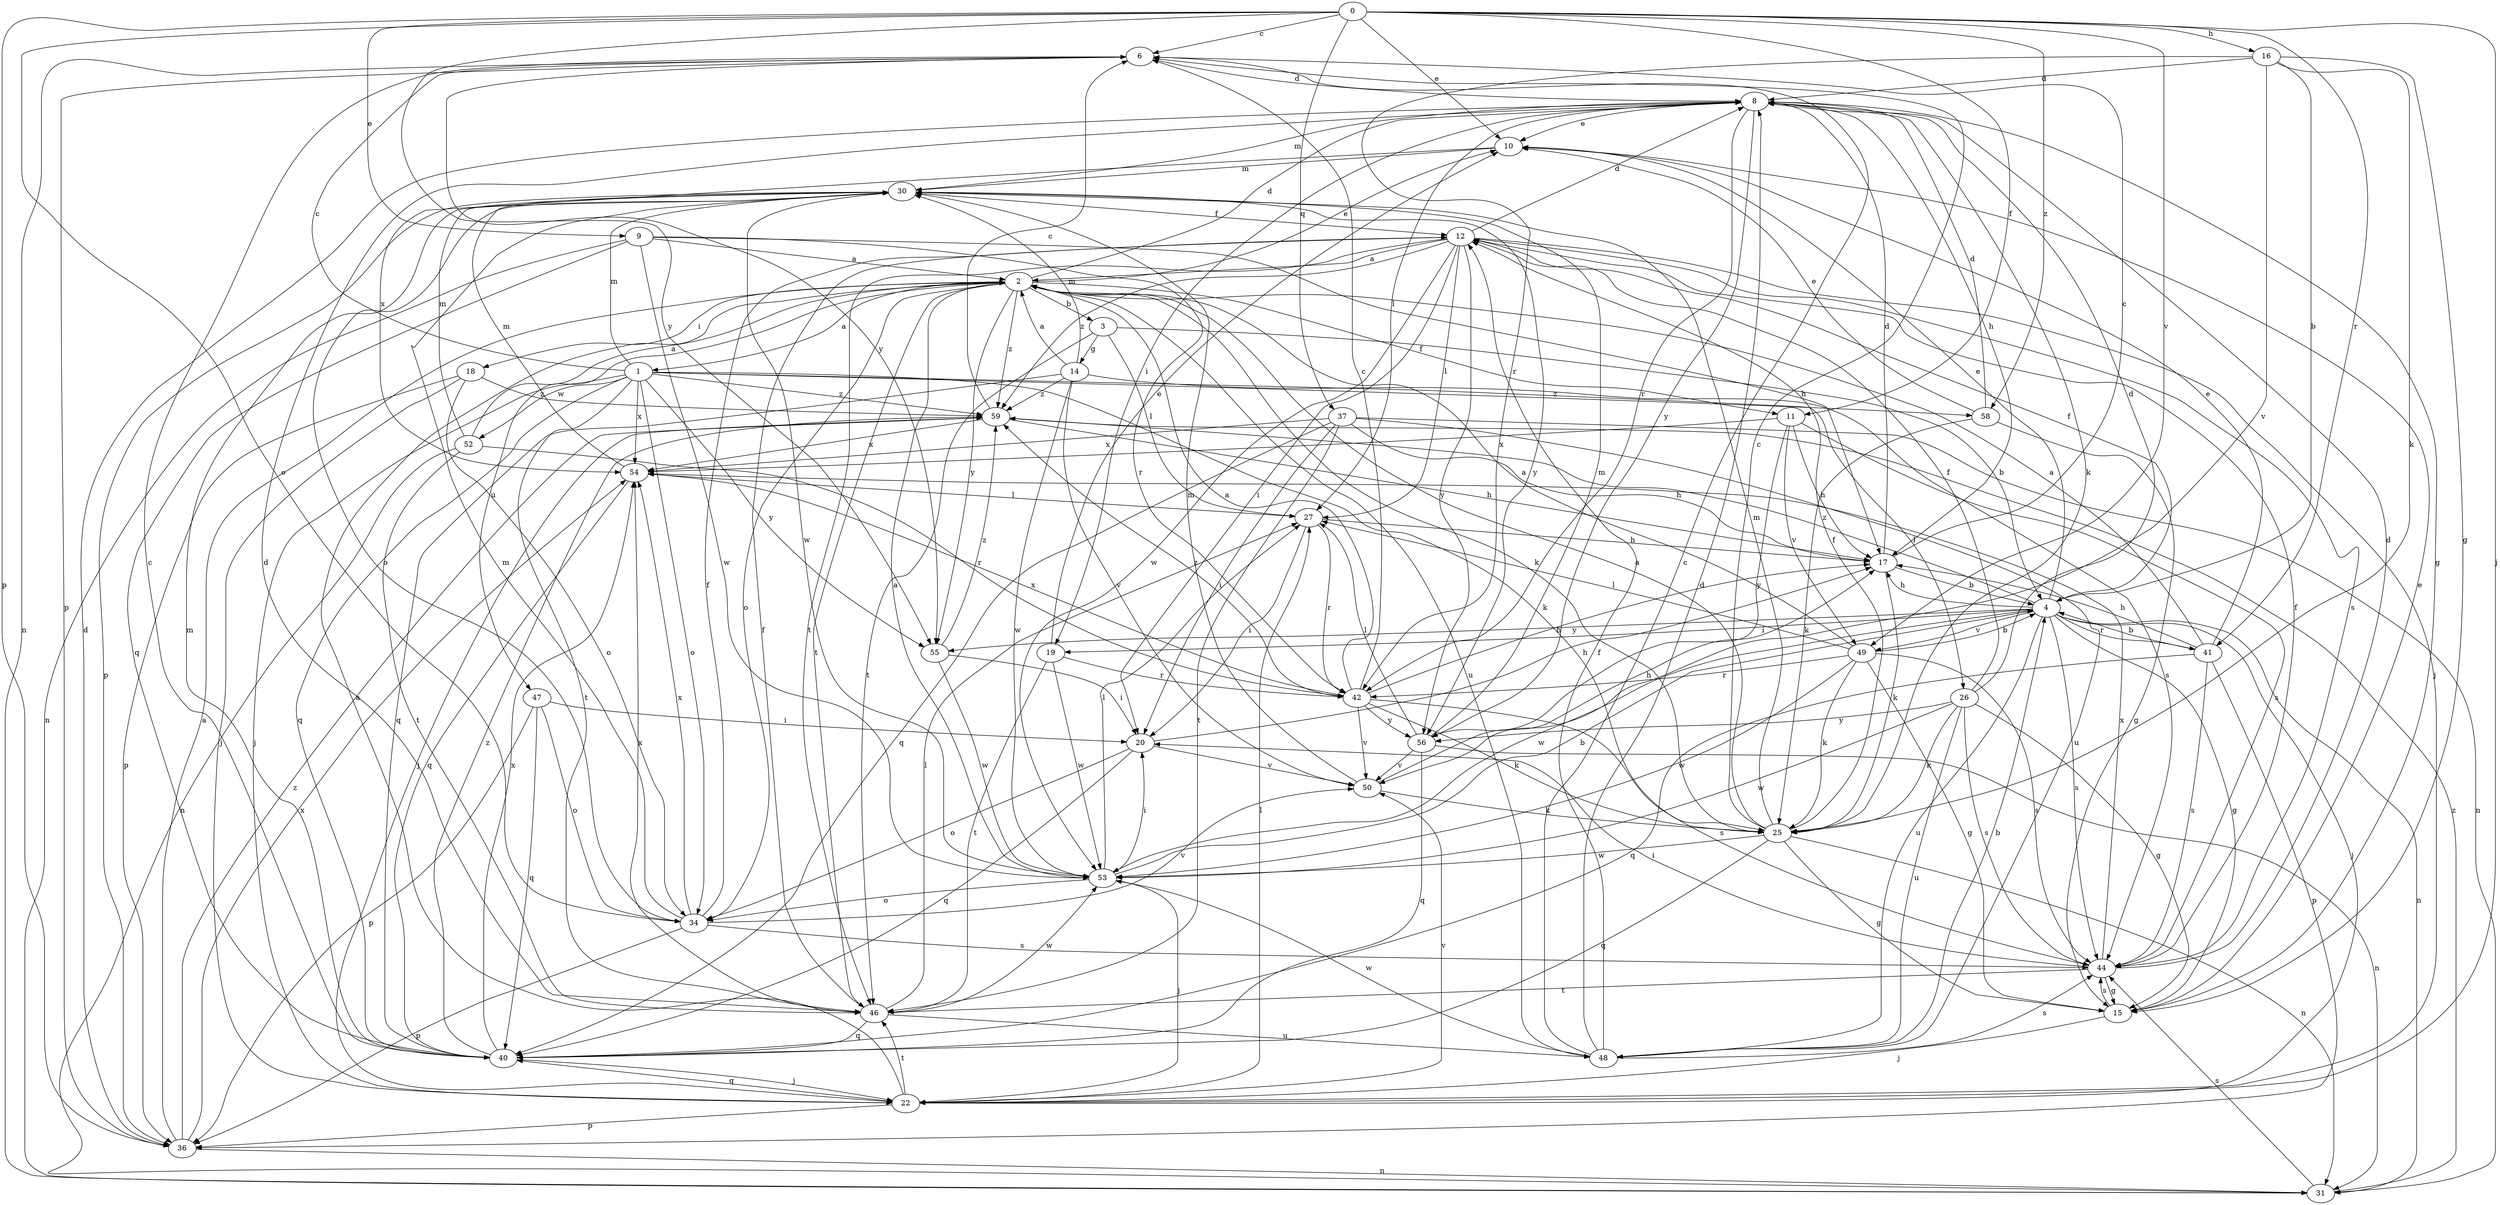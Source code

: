 strict digraph  {
0;
1;
2;
3;
4;
6;
8;
9;
10;
11;
12;
14;
15;
16;
17;
18;
19;
20;
22;
25;
26;
27;
30;
31;
34;
36;
37;
40;
41;
42;
44;
46;
47;
48;
49;
50;
52;
53;
54;
55;
56;
58;
59;
0 -> 6  [label=c];
0 -> 9  [label=e];
0 -> 10  [label=e];
0 -> 11  [label=f];
0 -> 16  [label=h];
0 -> 22  [label=j];
0 -> 34  [label=o];
0 -> 36  [label=p];
0 -> 37  [label=q];
0 -> 41  [label=r];
0 -> 49  [label=v];
0 -> 55  [label=y];
0 -> 58  [label=z];
1 -> 6  [label=c];
1 -> 22  [label=j];
1 -> 25  [label=k];
1 -> 26  [label=l];
1 -> 30  [label=m];
1 -> 34  [label=o];
1 -> 40  [label=q];
1 -> 46  [label=t];
1 -> 52  [label=w];
1 -> 54  [label=x];
1 -> 55  [label=y];
1 -> 58  [label=z];
1 -> 59  [label=z];
2 -> 1  [label=a];
2 -> 3  [label=b];
2 -> 8  [label=d];
2 -> 10  [label=e];
2 -> 11  [label=f];
2 -> 18  [label=i];
2 -> 25  [label=k];
2 -> 34  [label=o];
2 -> 46  [label=t];
2 -> 47  [label=u];
2 -> 48  [label=u];
2 -> 55  [label=y];
2 -> 59  [label=z];
3 -> 4  [label=b];
3 -> 14  [label=g];
3 -> 27  [label=l];
3 -> 46  [label=t];
4 -> 10  [label=e];
4 -> 12  [label=f];
4 -> 15  [label=g];
4 -> 17  [label=h];
4 -> 19  [label=i];
4 -> 22  [label=j];
4 -> 31  [label=n];
4 -> 41  [label=r];
4 -> 44  [label=s];
4 -> 48  [label=u];
4 -> 49  [label=v];
4 -> 53  [label=w];
4 -> 55  [label=y];
4 -> 59  [label=z];
6 -> 8  [label=d];
6 -> 31  [label=n];
6 -> 36  [label=p];
6 -> 55  [label=y];
8 -> 10  [label=e];
8 -> 15  [label=g];
8 -> 17  [label=h];
8 -> 19  [label=i];
8 -> 25  [label=k];
8 -> 27  [label=l];
8 -> 30  [label=m];
8 -> 42  [label=r];
8 -> 56  [label=y];
9 -> 2  [label=a];
9 -> 17  [label=h];
9 -> 31  [label=n];
9 -> 40  [label=q];
9 -> 42  [label=r];
9 -> 53  [label=w];
10 -> 30  [label=m];
10 -> 54  [label=x];
11 -> 17  [label=h];
11 -> 44  [label=s];
11 -> 49  [label=v];
11 -> 54  [label=x];
11 -> 56  [label=y];
12 -> 2  [label=a];
12 -> 8  [label=d];
12 -> 20  [label=i];
12 -> 22  [label=j];
12 -> 27  [label=l];
12 -> 44  [label=s];
12 -> 46  [label=t];
12 -> 53  [label=w];
12 -> 56  [label=y];
12 -> 59  [label=z];
14 -> 2  [label=a];
14 -> 30  [label=m];
14 -> 40  [label=q];
14 -> 44  [label=s];
14 -> 50  [label=v];
14 -> 53  [label=w];
14 -> 59  [label=z];
15 -> 10  [label=e];
15 -> 22  [label=j];
15 -> 44  [label=s];
16 -> 4  [label=b];
16 -> 8  [label=d];
16 -> 15  [label=g];
16 -> 25  [label=k];
16 -> 42  [label=r];
16 -> 50  [label=v];
17 -> 4  [label=b];
17 -> 6  [label=c];
17 -> 8  [label=d];
17 -> 25  [label=k];
18 -> 22  [label=j];
18 -> 34  [label=o];
18 -> 36  [label=p];
18 -> 59  [label=z];
19 -> 10  [label=e];
19 -> 42  [label=r];
19 -> 46  [label=t];
19 -> 53  [label=w];
20 -> 17  [label=h];
20 -> 34  [label=o];
20 -> 40  [label=q];
20 -> 50  [label=v];
22 -> 2  [label=a];
22 -> 27  [label=l];
22 -> 36  [label=p];
22 -> 40  [label=q];
22 -> 46  [label=t];
22 -> 50  [label=v];
25 -> 2  [label=a];
25 -> 6  [label=c];
25 -> 12  [label=f];
25 -> 15  [label=g];
25 -> 30  [label=m];
25 -> 31  [label=n];
25 -> 40  [label=q];
25 -> 53  [label=w];
26 -> 8  [label=d];
26 -> 12  [label=f];
26 -> 15  [label=g];
26 -> 25  [label=k];
26 -> 44  [label=s];
26 -> 48  [label=u];
26 -> 53  [label=w];
26 -> 56  [label=y];
27 -> 17  [label=h];
27 -> 20  [label=i];
27 -> 42  [label=r];
30 -> 12  [label=f];
30 -> 34  [label=o];
30 -> 36  [label=p];
30 -> 53  [label=w];
30 -> 56  [label=y];
31 -> 44  [label=s];
31 -> 59  [label=z];
34 -> 12  [label=f];
34 -> 30  [label=m];
34 -> 36  [label=p];
34 -> 44  [label=s];
34 -> 50  [label=v];
34 -> 54  [label=x];
36 -> 2  [label=a];
36 -> 8  [label=d];
36 -> 31  [label=n];
36 -> 54  [label=x];
36 -> 59  [label=z];
37 -> 17  [label=h];
37 -> 20  [label=i];
37 -> 31  [label=n];
37 -> 40  [label=q];
37 -> 46  [label=t];
37 -> 48  [label=u];
37 -> 54  [label=x];
40 -> 6  [label=c];
40 -> 22  [label=j];
40 -> 30  [label=m];
40 -> 54  [label=x];
40 -> 59  [label=z];
41 -> 2  [label=a];
41 -> 4  [label=b];
41 -> 10  [label=e];
41 -> 17  [label=h];
41 -> 36  [label=p];
41 -> 40  [label=q];
41 -> 44  [label=s];
42 -> 2  [label=a];
42 -> 6  [label=c];
42 -> 17  [label=h];
42 -> 25  [label=k];
42 -> 44  [label=s];
42 -> 50  [label=v];
42 -> 54  [label=x];
42 -> 56  [label=y];
42 -> 59  [label=z];
44 -> 8  [label=d];
44 -> 12  [label=f];
44 -> 15  [label=g];
44 -> 20  [label=i];
44 -> 46  [label=t];
44 -> 54  [label=x];
46 -> 8  [label=d];
46 -> 12  [label=f];
46 -> 27  [label=l];
46 -> 40  [label=q];
46 -> 48  [label=u];
46 -> 53  [label=w];
46 -> 54  [label=x];
47 -> 20  [label=i];
47 -> 34  [label=o];
47 -> 36  [label=p];
47 -> 40  [label=q];
48 -> 4  [label=b];
48 -> 6  [label=c];
48 -> 8  [label=d];
48 -> 12  [label=f];
48 -> 44  [label=s];
48 -> 53  [label=w];
49 -> 2  [label=a];
49 -> 4  [label=b];
49 -> 15  [label=g];
49 -> 25  [label=k];
49 -> 27  [label=l];
49 -> 42  [label=r];
49 -> 44  [label=s];
49 -> 53  [label=w];
50 -> 17  [label=h];
50 -> 25  [label=k];
50 -> 30  [label=m];
52 -> 2  [label=a];
52 -> 30  [label=m];
52 -> 31  [label=n];
52 -> 42  [label=r];
52 -> 46  [label=t];
53 -> 2  [label=a];
53 -> 4  [label=b];
53 -> 20  [label=i];
53 -> 22  [label=j];
53 -> 27  [label=l];
53 -> 34  [label=o];
54 -> 27  [label=l];
54 -> 30  [label=m];
54 -> 40  [label=q];
55 -> 20  [label=i];
55 -> 53  [label=w];
55 -> 59  [label=z];
56 -> 27  [label=l];
56 -> 30  [label=m];
56 -> 31  [label=n];
56 -> 40  [label=q];
56 -> 50  [label=v];
58 -> 8  [label=d];
58 -> 10  [label=e];
58 -> 15  [label=g];
58 -> 25  [label=k];
59 -> 6  [label=c];
59 -> 17  [label=h];
59 -> 22  [label=j];
59 -> 54  [label=x];
}
